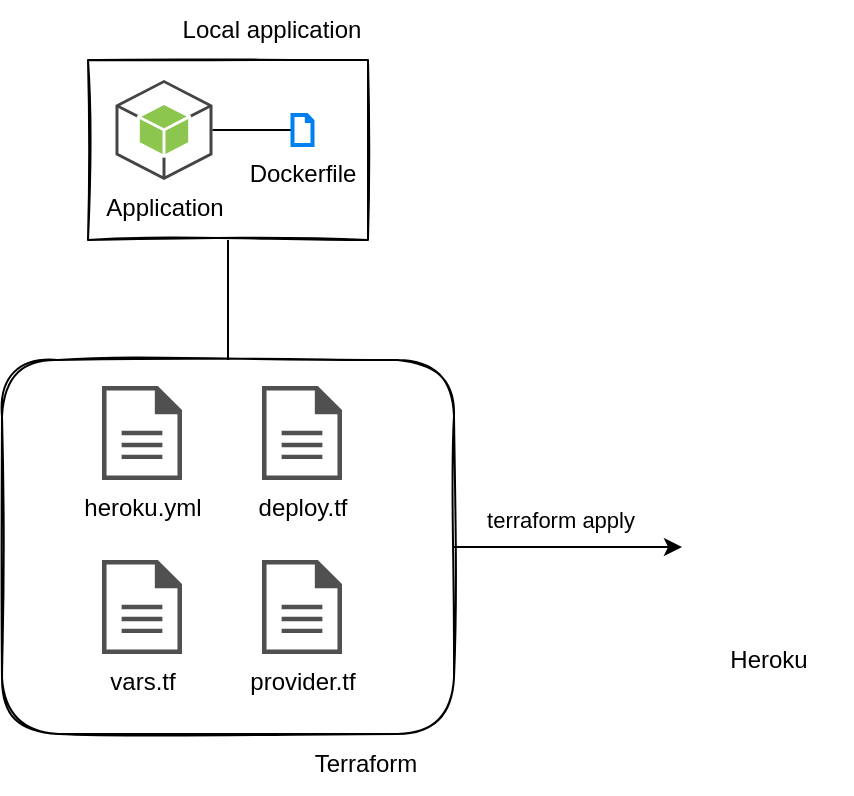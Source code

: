 <mxfile version="13.7.1" type="device"><diagram id="QIQAYyzTN9DP3qcVnkfo" name="Page-1"><mxGraphModel dx="786" dy="478" grid="1" gridSize="10" guides="1" tooltips="1" connect="1" arrows="1" fold="1" page="1" pageScale="1" pageWidth="827" pageHeight="1169" math="0" shadow="0"><root><mxCell id="0"/><mxCell id="1" parent="0"/><mxCell id="wCARpkrQKGGOGAEIZQ31-1" value="Application" style="outlineConnect=0;dashed=0;verticalLabelPosition=bottom;verticalAlign=top;align=center;html=1;shape=mxgraph.aws3.android;fillColor=#8CC64F;gradientColor=none;" vertex="1" parent="1"><mxGeometry x="216.75" y="100" width="48.5" height="50" as="geometry"/></mxCell><mxCell id="wCARpkrQKGGOGAEIZQ31-3" value="Heroku" style="shape=image;html=1;verticalAlign=top;verticalLabelPosition=bottom;labelBackgroundColor=#ffffff;imageAspect=0;aspect=fixed;image=https://cdn1.iconfinder.com/data/icons/simple-icons/128/heroku-128-black.png" vertex="1" parent="1"><mxGeometry x="500" y="291" width="85" height="85" as="geometry"/></mxCell><mxCell id="wCARpkrQKGGOGAEIZQ31-10" style="edgeStyle=orthogonalEdgeStyle;rounded=0;orthogonalLoop=1;jettySize=auto;html=1;endArrow=none;endFill=0;" edge="1" parent="1" source="wCARpkrQKGGOGAEIZQ31-6" target="wCARpkrQKGGOGAEIZQ31-1"><mxGeometry relative="1" as="geometry"/></mxCell><mxCell id="wCARpkrQKGGOGAEIZQ31-6" value="Dockerfile" style="html=1;verticalLabelPosition=bottom;align=center;labelBackgroundColor=#ffffff;verticalAlign=top;strokeWidth=2;strokeColor=#0080F0;shadow=0;dashed=0;shape=mxgraph.ios7.icons.document;" vertex="1" parent="1"><mxGeometry x="305.25" y="117.5" width="10" height="15" as="geometry"/></mxCell><mxCell id="wCARpkrQKGGOGAEIZQ31-11" value="vars.tf" style="pointerEvents=1;shadow=0;dashed=0;html=1;strokeColor=none;fillColor=#505050;labelPosition=center;verticalLabelPosition=bottom;verticalAlign=top;outlineConnect=0;align=center;shape=mxgraph.office.concepts.document;" vertex="1" parent="1"><mxGeometry x="210" y="340" width="40" height="47" as="geometry"/></mxCell><mxCell id="wCARpkrQKGGOGAEIZQ31-12" value="deploy.tf" style="pointerEvents=1;shadow=0;dashed=0;html=1;strokeColor=none;fillColor=#505050;labelPosition=center;verticalLabelPosition=bottom;verticalAlign=top;outlineConnect=0;align=center;shape=mxgraph.office.concepts.document;" vertex="1" parent="1"><mxGeometry x="290" y="253" width="40" height="47" as="geometry"/></mxCell><mxCell id="wCARpkrQKGGOGAEIZQ31-13" value="heroku.yml" style="pointerEvents=1;shadow=0;dashed=0;html=1;strokeColor=none;fillColor=#505050;labelPosition=center;verticalLabelPosition=bottom;verticalAlign=top;outlineConnect=0;align=center;shape=mxgraph.office.concepts.document;" vertex="1" parent="1"><mxGeometry x="210" y="253" width="40" height="47" as="geometry"/></mxCell><mxCell id="wCARpkrQKGGOGAEIZQ31-15" value="provider.tf" style="pointerEvents=1;shadow=0;dashed=0;html=1;strokeColor=none;fillColor=#505050;labelPosition=center;verticalLabelPosition=bottom;verticalAlign=top;outlineConnect=0;align=center;shape=mxgraph.office.concepts.document;" vertex="1" parent="1"><mxGeometry x="290" y="340" width="40" height="47" as="geometry"/></mxCell><mxCell id="wCARpkrQKGGOGAEIZQ31-19" style="edgeStyle=orthogonalEdgeStyle;rounded=0;orthogonalLoop=1;jettySize=auto;html=1;exitX=1;exitY=0.5;exitDx=0;exitDy=0;entryX=0;entryY=0.5;entryDx=0;entryDy=0;endArrow=classic;endFill=1;" edge="1" parent="1" source="wCARpkrQKGGOGAEIZQ31-16" target="wCARpkrQKGGOGAEIZQ31-3"><mxGeometry relative="1" as="geometry"/></mxCell><mxCell id="wCARpkrQKGGOGAEIZQ31-24" value="terraform apply" style="edgeLabel;html=1;align=center;verticalAlign=middle;resizable=0;points=[];" vertex="1" connectable="0" parent="wCARpkrQKGGOGAEIZQ31-19"><mxGeometry x="-0.17" y="3" relative="1" as="geometry"><mxPoint x="5" y="-10.5" as="offset"/></mxGeometry></mxCell><mxCell id="wCARpkrQKGGOGAEIZQ31-22" style="edgeStyle=orthogonalEdgeStyle;rounded=0;orthogonalLoop=1;jettySize=auto;html=1;entryX=0.5;entryY=1;entryDx=0;entryDy=0;endArrow=none;endFill=0;" edge="1" parent="1" source="wCARpkrQKGGOGAEIZQ31-16" target="wCARpkrQKGGOGAEIZQ31-21"><mxGeometry relative="1" as="geometry"/></mxCell><mxCell id="wCARpkrQKGGOGAEIZQ31-16" value="" style="rounded=1;whiteSpace=wrap;html=1;fillColor=none;shadow=0;sketch=1;" vertex="1" parent="1"><mxGeometry x="160" y="240" width="226" height="187" as="geometry"/></mxCell><mxCell id="wCARpkrQKGGOGAEIZQ31-17" value="Terraform" style="text;html=1;strokeColor=none;fillColor=none;align=center;verticalAlign=middle;whiteSpace=wrap;rounded=0;shadow=0;sketch=1;strokeWidth=1;" vertex="1" parent="1"><mxGeometry x="312.25" y="427" width="60" height="30" as="geometry"/></mxCell><mxCell id="wCARpkrQKGGOGAEIZQ31-21" value="" style="rounded=0;whiteSpace=wrap;html=1;shadow=0;sketch=1;strokeWidth=1;fillColor=none;" vertex="1" parent="1"><mxGeometry x="203" y="90" width="140" height="90" as="geometry"/></mxCell><mxCell id="wCARpkrQKGGOGAEIZQ31-23" value="Local application" style="text;html=1;strokeColor=none;fillColor=none;align=center;verticalAlign=middle;whiteSpace=wrap;rounded=0;shadow=0;sketch=1;strokeWidth=1;" vertex="1" parent="1"><mxGeometry x="240" y="60" width="110" height="30" as="geometry"/></mxCell></root></mxGraphModel></diagram></mxfile>